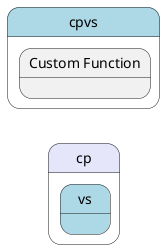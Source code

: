@startuml
left to right direction


state "cp" as cp #lavender {
state "vs" as cpvs #lightblue {
}
}


state "cpvs" as pstatename #lightblue {
    state "Custom Function" as vsfunction {
    }
}





@enduml
